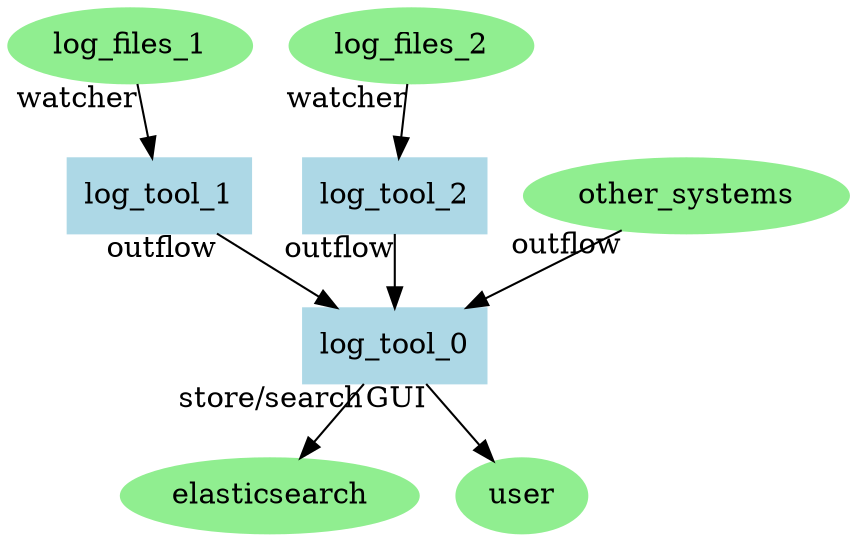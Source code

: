digraph architecture {
    log_files_1 -> log_tool_1 [taillabel="watcher"]
    log_files_2 -> log_tool_2 [taillabel="watcher"]
    log_tool_1 -> log_tool_0 [taillabel="outflow"]
    log_tool_2 -> log_tool_0 [taillabel="outflow"]
    other_systems -> log_tool_0 [taillabel="outflow"]
    log_tool_0 -> elasticsearch [taillabel="store/search"]
    log_tool_0 -> user [taillabel="GUI"]

    log_files_1[color = lightgreen, style = filled]
    log_files_2[color = lightgreen, style = filled]
    elasticsearch[color = lightgreen, style = filled]
    user[color = lightgreen, style = filled]
    other_systems[color = lightgreen, style = filled]
    log_tool_1[shape = box, color = lightblue, style = filled]
    log_tool_2[shape = box, color = lightblue, style = filled]
    log_tool_0[shape = box, color = lightblue, style = filled]
}